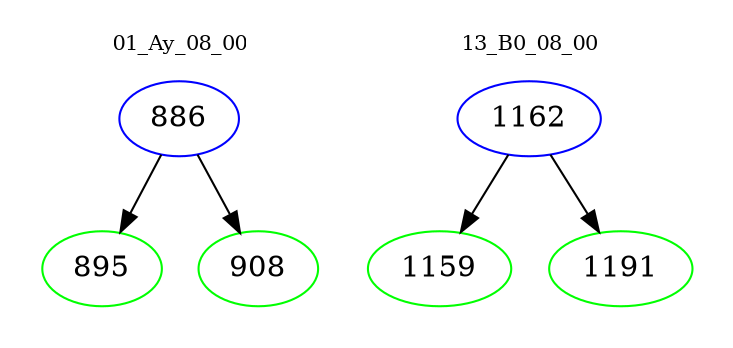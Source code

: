 digraph{
subgraph cluster_0 {
color = white
label = "01_Ay_08_00";
fontsize=10;
T0_886 [label="886", color="blue"]
T0_886 -> T0_895 [color="black"]
T0_895 [label="895", color="green"]
T0_886 -> T0_908 [color="black"]
T0_908 [label="908", color="green"]
}
subgraph cluster_1 {
color = white
label = "13_B0_08_00";
fontsize=10;
T1_1162 [label="1162", color="blue"]
T1_1162 -> T1_1159 [color="black"]
T1_1159 [label="1159", color="green"]
T1_1162 -> T1_1191 [color="black"]
T1_1191 [label="1191", color="green"]
}
}
